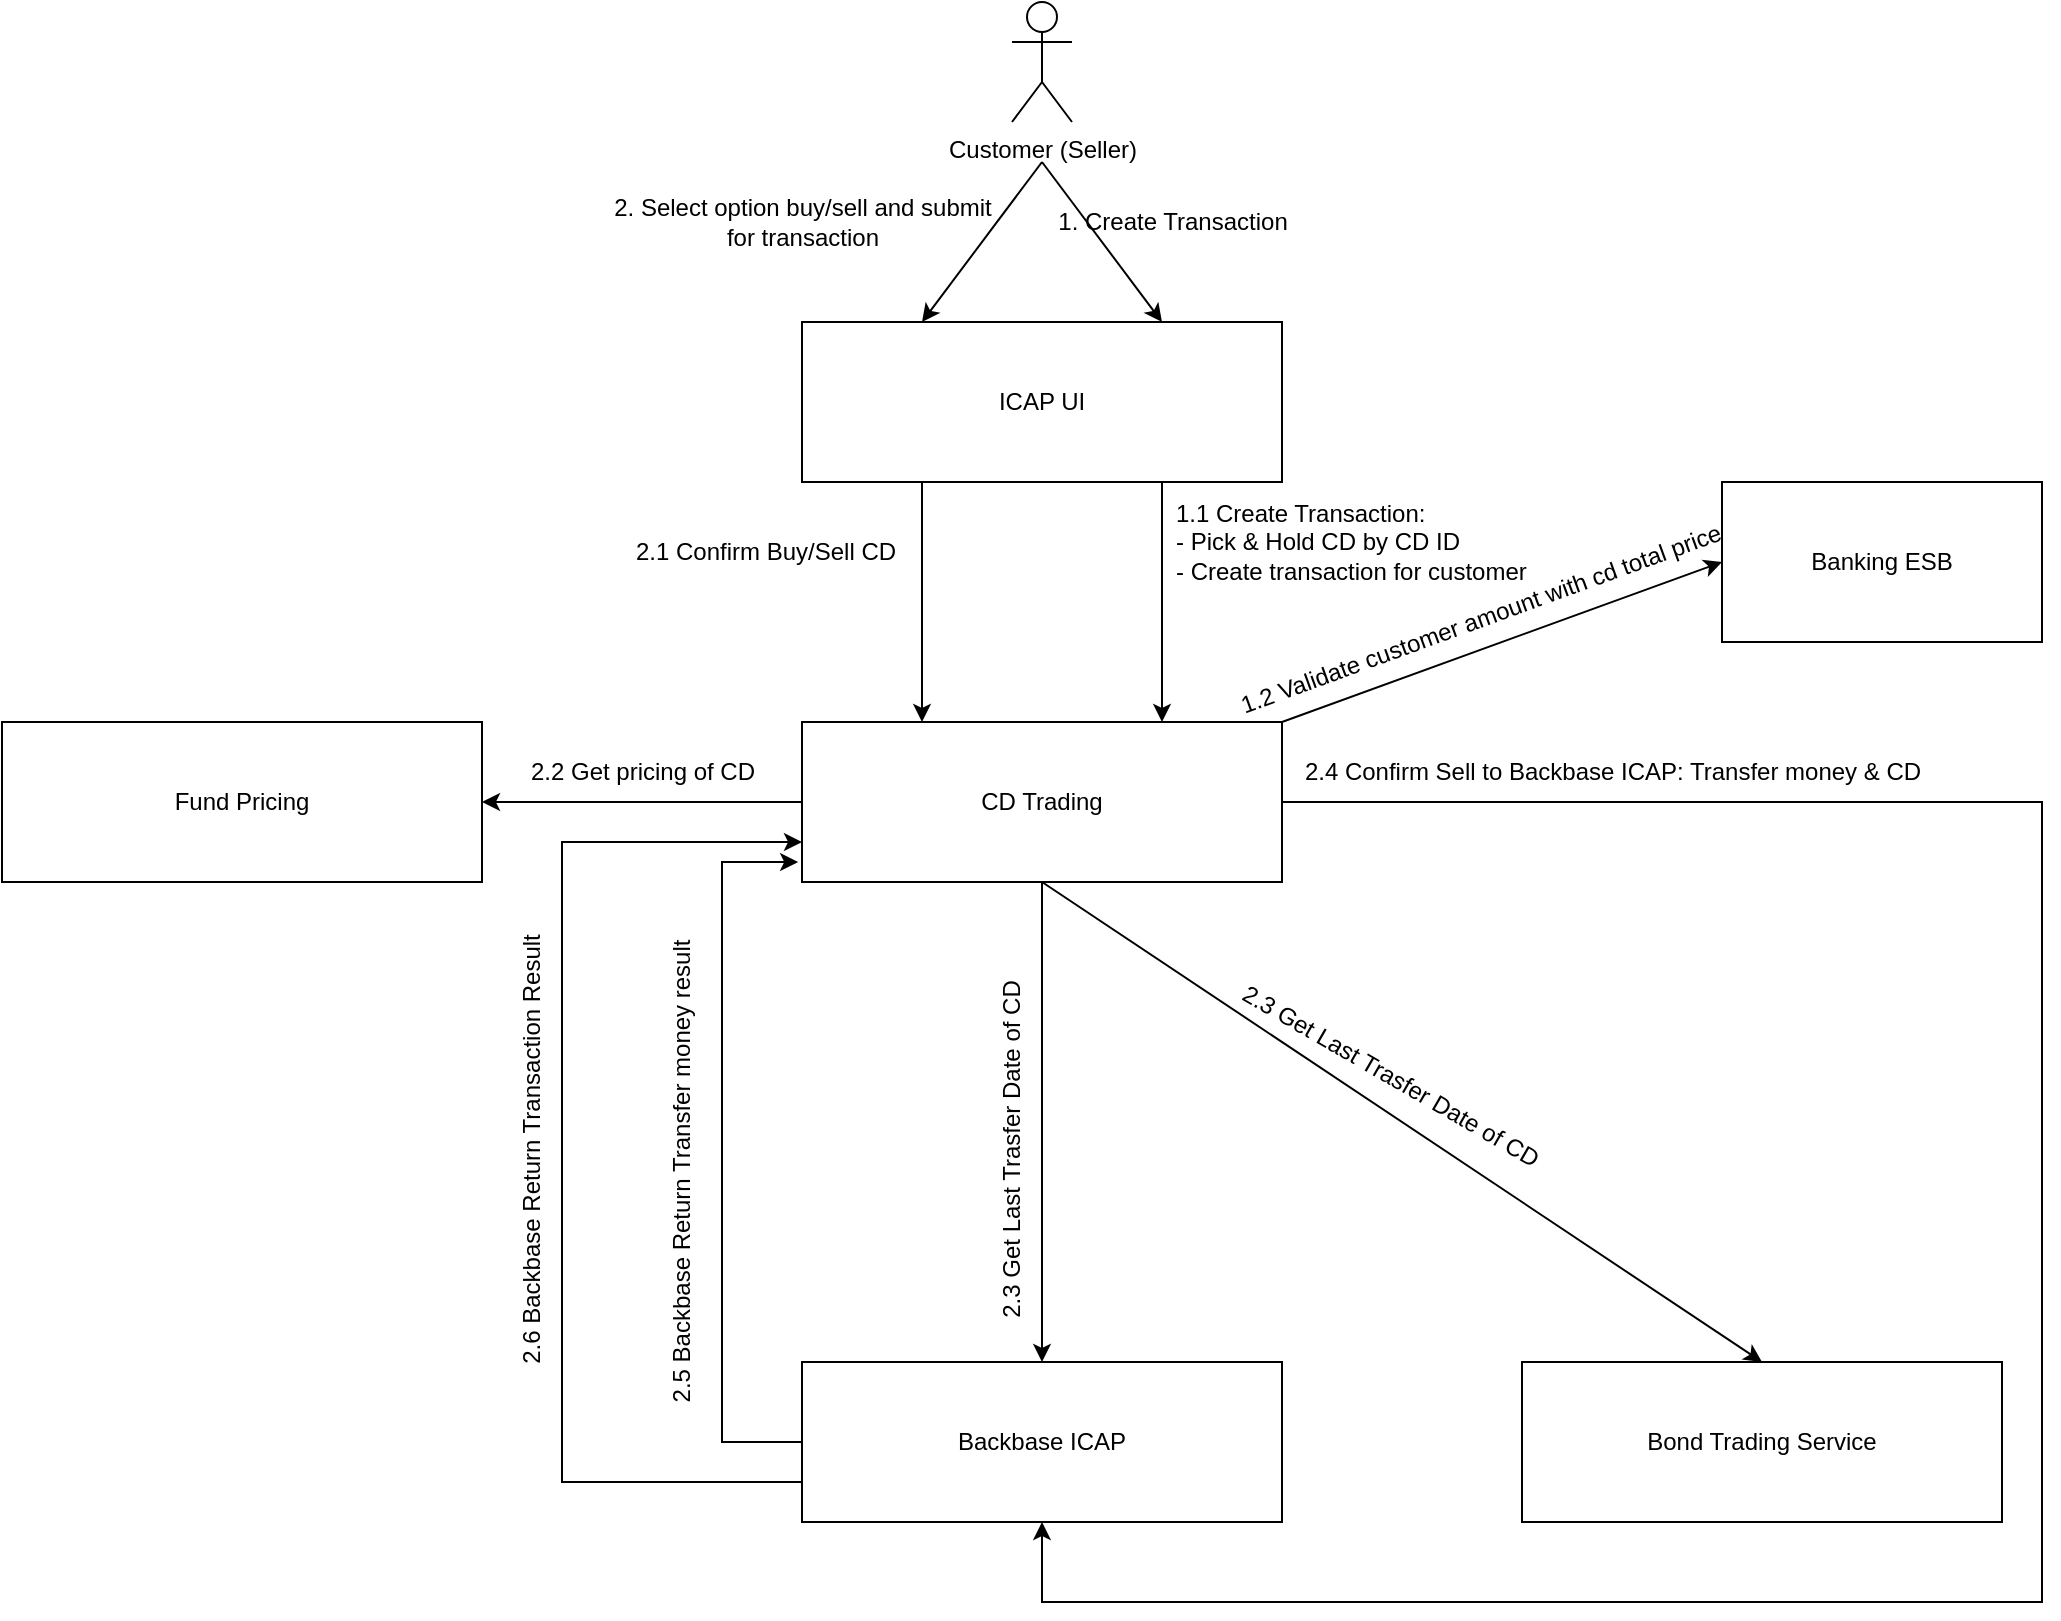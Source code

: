 <mxfile version="20.8.1" type="github">
  <diagram id="MlP7cMFtud6X161XVxnp" name="Page-1">
    <mxGraphModel dx="2212" dy="802" grid="1" gridSize="10" guides="1" tooltips="1" connect="1" arrows="1" fold="1" page="1" pageScale="1" pageWidth="850" pageHeight="1100" math="0" shadow="0">
      <root>
        <mxCell id="0" />
        <mxCell id="1" parent="0" />
        <mxCell id="fQdo5IsBhYpfZnpQ1-Uw-1" value="Customer (Seller)" style="shape=umlActor;verticalLabelPosition=bottom;verticalAlign=top;html=1;outlineConnect=0;" parent="1" vertex="1">
          <mxGeometry x="345" y="40" width="30" height="60" as="geometry" />
        </mxCell>
        <mxCell id="fQdo5IsBhYpfZnpQ1-Uw-3" value="ICAP UI" style="rounded=0;whiteSpace=wrap;html=1;" parent="1" vertex="1">
          <mxGeometry x="240" y="200" width="240" height="80" as="geometry" />
        </mxCell>
        <mxCell id="fQdo5IsBhYpfZnpQ1-Uw-6" value="" style="endArrow=classic;html=1;rounded=0;entryX=0.75;entryY=0;entryDx=0;entryDy=0;" parent="1" target="fQdo5IsBhYpfZnpQ1-Uw-3" edge="1">
          <mxGeometry width="50" height="50" relative="1" as="geometry">
            <mxPoint x="360" y="120" as="sourcePoint" />
            <mxPoint x="450" y="210" as="targetPoint" />
          </mxGeometry>
        </mxCell>
        <mxCell id="fQdo5IsBhYpfZnpQ1-Uw-7" value="1. Create Transaction" style="text;html=1;align=center;verticalAlign=middle;resizable=0;points=[];autosize=1;strokeColor=none;fillColor=none;" parent="1" vertex="1">
          <mxGeometry x="355" y="135" width="140" height="30" as="geometry" />
        </mxCell>
        <mxCell id="fQdo5IsBhYpfZnpQ1-Uw-8" value="CD Trading&lt;br&gt;" style="rounded=0;whiteSpace=wrap;html=1;" parent="1" vertex="1">
          <mxGeometry x="240" y="400" width="240" height="80" as="geometry" />
        </mxCell>
        <mxCell id="fQdo5IsBhYpfZnpQ1-Uw-9" value="" style="endArrow=classic;html=1;rounded=0;exitX=0.75;exitY=1;exitDx=0;exitDy=0;entryX=0.75;entryY=0;entryDx=0;entryDy=0;" parent="1" source="fQdo5IsBhYpfZnpQ1-Uw-3" target="fQdo5IsBhYpfZnpQ1-Uw-8" edge="1">
          <mxGeometry width="50" height="50" relative="1" as="geometry">
            <mxPoint x="390" y="130" as="sourcePoint" />
            <mxPoint x="389" y="210" as="targetPoint" />
          </mxGeometry>
        </mxCell>
        <mxCell id="fQdo5IsBhYpfZnpQ1-Uw-10" value="1.1 Create Transaction:&lt;br&gt;- Pick &amp;amp; Hold CD by CD ID&lt;br&gt;- Create transaction for customer" style="text;html=1;align=left;verticalAlign=middle;resizable=0;points=[];autosize=1;strokeColor=none;fillColor=none;rotation=0;" parent="1" vertex="1">
          <mxGeometry x="425" y="280" width="200" height="60" as="geometry" />
        </mxCell>
        <mxCell id="fQdo5IsBhYpfZnpQ1-Uw-11" value="" style="endArrow=classic;html=1;rounded=0;entryX=0.25;entryY=0;entryDx=0;entryDy=0;" parent="1" target="fQdo5IsBhYpfZnpQ1-Uw-3" edge="1">
          <mxGeometry width="50" height="50" relative="1" as="geometry">
            <mxPoint x="360" y="120" as="sourcePoint" />
            <mxPoint x="390" y="210" as="targetPoint" />
          </mxGeometry>
        </mxCell>
        <mxCell id="fQdo5IsBhYpfZnpQ1-Uw-12" value="2. Select option buy/sell and submit&lt;br&gt;for transaction" style="text;html=1;align=center;verticalAlign=middle;resizable=0;points=[];autosize=1;strokeColor=none;fillColor=none;" parent="1" vertex="1">
          <mxGeometry x="135" y="130" width="210" height="40" as="geometry" />
        </mxCell>
        <mxCell id="fQdo5IsBhYpfZnpQ1-Uw-13" value="" style="endArrow=classic;html=1;rounded=0;entryX=0.25;entryY=0;entryDx=0;entryDy=0;exitX=0.25;exitY=1;exitDx=0;exitDy=0;" parent="1" source="fQdo5IsBhYpfZnpQ1-Uw-3" target="fQdo5IsBhYpfZnpQ1-Uw-8" edge="1">
          <mxGeometry width="50" height="50" relative="1" as="geometry">
            <mxPoint x="330" y="280" as="sourcePoint" />
            <mxPoint x="310" y="400" as="targetPoint" />
          </mxGeometry>
        </mxCell>
        <mxCell id="fQdo5IsBhYpfZnpQ1-Uw-14" value="2.1 Confirm Buy/Sell CD" style="text;html=1;align=left;verticalAlign=middle;resizable=0;points=[];autosize=1;strokeColor=none;fillColor=none;" parent="1" vertex="1">
          <mxGeometry x="155" y="300" width="150" height="30" as="geometry" />
        </mxCell>
        <mxCell id="fQdo5IsBhYpfZnpQ1-Uw-16" value="Fund Pricing" style="rounded=0;whiteSpace=wrap;html=1;" parent="1" vertex="1">
          <mxGeometry x="-160" y="400" width="240" height="80" as="geometry" />
        </mxCell>
        <mxCell id="fQdo5IsBhYpfZnpQ1-Uw-18" value="" style="endArrow=classic;html=1;rounded=0;entryX=1;entryY=0.5;entryDx=0;entryDy=0;" parent="1" source="fQdo5IsBhYpfZnpQ1-Uw-8" target="fQdo5IsBhYpfZnpQ1-Uw-16" edge="1">
          <mxGeometry width="50" height="50" relative="1" as="geometry">
            <mxPoint x="430" y="290" as="sourcePoint" />
            <mxPoint x="430" y="410" as="targetPoint" />
          </mxGeometry>
        </mxCell>
        <mxCell id="fQdo5IsBhYpfZnpQ1-Uw-19" value="2.2 Get pricing of CD" style="text;html=1;align=center;verticalAlign=middle;resizable=0;points=[];autosize=1;strokeColor=none;fillColor=none;" parent="1" vertex="1">
          <mxGeometry x="90" y="410" width="140" height="30" as="geometry" />
        </mxCell>
        <mxCell id="fQdo5IsBhYpfZnpQ1-Uw-21" value="Bond Trading Service" style="rounded=0;whiteSpace=wrap;html=1;" parent="1" vertex="1">
          <mxGeometry x="600" y="720" width="240" height="80" as="geometry" />
        </mxCell>
        <mxCell id="fQdo5IsBhYpfZnpQ1-Uw-22" value="" style="endArrow=classic;html=1;rounded=0;exitX=0.5;exitY=1;exitDx=0;exitDy=0;entryX=0.5;entryY=0;entryDx=0;entryDy=0;" parent="1" source="fQdo5IsBhYpfZnpQ1-Uw-8" target="fQdo5IsBhYpfZnpQ1-Uw-30" edge="1">
          <mxGeometry width="50" height="50" relative="1" as="geometry">
            <mxPoint x="430" y="290" as="sourcePoint" />
            <mxPoint x="460" y="630" as="targetPoint" />
          </mxGeometry>
        </mxCell>
        <mxCell id="fQdo5IsBhYpfZnpQ1-Uw-23" value="" style="endArrow=classic;html=1;rounded=0;entryX=0.5;entryY=0;entryDx=0;entryDy=0;" parent="1" target="fQdo5IsBhYpfZnpQ1-Uw-21" edge="1">
          <mxGeometry width="50" height="50" relative="1" as="geometry">
            <mxPoint x="360" y="480" as="sourcePoint" />
            <mxPoint x="650" y="330" as="targetPoint" />
          </mxGeometry>
        </mxCell>
        <mxCell id="fQdo5IsBhYpfZnpQ1-Uw-25" value="2.3 Get Last Trasfer Date of CD" style="text;html=1;align=center;verticalAlign=middle;resizable=0;points=[];autosize=1;strokeColor=none;fillColor=none;rotation=30;" parent="1" vertex="1">
          <mxGeometry x="439" y="562" width="190" height="30" as="geometry" />
        </mxCell>
        <mxCell id="fQdo5IsBhYpfZnpQ1-Uw-30" value="Backbase ICAP" style="rounded=0;whiteSpace=wrap;html=1;" parent="1" vertex="1">
          <mxGeometry x="240" y="720" width="240" height="80" as="geometry" />
        </mxCell>
        <mxCell id="fQdo5IsBhYpfZnpQ1-Uw-34" value="2.3 Get Last Trasfer Date of CD" style="text;html=1;align=center;verticalAlign=middle;resizable=0;points=[];autosize=1;strokeColor=none;fillColor=none;rotation=-90;" parent="1" vertex="1">
          <mxGeometry x="250" y="599" width="190" height="30" as="geometry" />
        </mxCell>
        <mxCell id="fQdo5IsBhYpfZnpQ1-Uw-35" value="" style="endArrow=classic;html=1;rounded=0;exitX=1;exitY=0.5;exitDx=0;exitDy=0;entryX=0.5;entryY=1;entryDx=0;entryDy=0;" parent="1" source="fQdo5IsBhYpfZnpQ1-Uw-8" target="fQdo5IsBhYpfZnpQ1-Uw-30" edge="1">
          <mxGeometry width="50" height="50" relative="1" as="geometry">
            <mxPoint x="370" y="490" as="sourcePoint" />
            <mxPoint x="310" y="840" as="targetPoint" />
            <Array as="points">
              <mxPoint x="860" y="440" />
              <mxPoint x="860" y="840" />
              <mxPoint x="360" y="840" />
            </Array>
          </mxGeometry>
        </mxCell>
        <mxCell id="fQdo5IsBhYpfZnpQ1-Uw-36" value="2.4 Confirm Sell to Backbase ICAP: Transfer money &amp;amp; CD" style="text;html=1;align=center;verticalAlign=middle;resizable=0;points=[];autosize=1;strokeColor=none;fillColor=none;" parent="1" vertex="1">
          <mxGeometry x="480" y="410" width="330" height="30" as="geometry" />
        </mxCell>
        <mxCell id="fQdo5IsBhYpfZnpQ1-Uw-37" value="" style="endArrow=classic;html=1;rounded=0;entryX=-0.008;entryY=0.875;entryDx=0;entryDy=0;entryPerimeter=0;" parent="1" source="fQdo5IsBhYpfZnpQ1-Uw-30" target="fQdo5IsBhYpfZnpQ1-Uw-8" edge="1">
          <mxGeometry width="50" height="50" relative="1" as="geometry">
            <mxPoint x="200" y="790" as="sourcePoint" />
            <mxPoint x="200" y="450" as="targetPoint" />
            <Array as="points">
              <mxPoint x="200" y="760" />
              <mxPoint x="200" y="470" />
            </Array>
          </mxGeometry>
        </mxCell>
        <mxCell id="fQdo5IsBhYpfZnpQ1-Uw-38" value="2.5 Backbase Return Transfer money result&lt;br&gt;" style="text;html=1;align=center;verticalAlign=middle;resizable=0;points=[];autosize=1;strokeColor=none;fillColor=none;rotation=-90;" parent="1" vertex="1">
          <mxGeometry x="55" y="610" width="250" height="30" as="geometry" />
        </mxCell>
        <mxCell id="fQdo5IsBhYpfZnpQ1-Uw-40" value="" style="endArrow=classic;html=1;rounded=0;exitX=0;exitY=0.75;exitDx=0;exitDy=0;entryX=0;entryY=0.75;entryDx=0;entryDy=0;" parent="1" source="fQdo5IsBhYpfZnpQ1-Uw-30" target="fQdo5IsBhYpfZnpQ1-Uw-8" edge="1">
          <mxGeometry width="50" height="50" relative="1" as="geometry">
            <mxPoint x="310" y="290" as="sourcePoint" />
            <mxPoint x="120" y="450" as="targetPoint" />
            <Array as="points">
              <mxPoint x="120" y="780" />
              <mxPoint x="120" y="460" />
            </Array>
          </mxGeometry>
        </mxCell>
        <mxCell id="fQdo5IsBhYpfZnpQ1-Uw-41" value="2.6 Backbase Return Transaction Result" style="text;html=1;align=center;verticalAlign=middle;resizable=0;points=[];autosize=1;strokeColor=none;fillColor=none;rotation=-90;" parent="1" vertex="1">
          <mxGeometry x="-15" y="599" width="240" height="30" as="geometry" />
        </mxCell>
        <mxCell id="f8BANq7tVpAmx4Nhw7h8-1" value="Banking ESB" style="rounded=0;whiteSpace=wrap;html=1;" parent="1" vertex="1">
          <mxGeometry x="700" y="280" width="160" height="80" as="geometry" />
        </mxCell>
        <mxCell id="f8BANq7tVpAmx4Nhw7h8-2" value="" style="endArrow=classic;html=1;rounded=0;exitX=1;exitY=0;exitDx=0;exitDy=0;entryX=0;entryY=0.5;entryDx=0;entryDy=0;" parent="1" source="fQdo5IsBhYpfZnpQ1-Uw-8" target="f8BANq7tVpAmx4Nhw7h8-1" edge="1">
          <mxGeometry width="50" height="50" relative="1" as="geometry">
            <mxPoint x="430" y="290" as="sourcePoint" />
            <mxPoint x="430" y="410" as="targetPoint" />
          </mxGeometry>
        </mxCell>
        <mxCell id="f8BANq7tVpAmx4Nhw7h8-3" value="1.2 Validate customer amount with cd total price" style="text;html=1;align=left;verticalAlign=middle;resizable=0;points=[];autosize=1;strokeColor=none;fillColor=none;rotation=-20;" parent="1" vertex="1">
          <mxGeometry x="450" y="330" width="280" height="30" as="geometry" />
        </mxCell>
      </root>
    </mxGraphModel>
  </diagram>
</mxfile>
